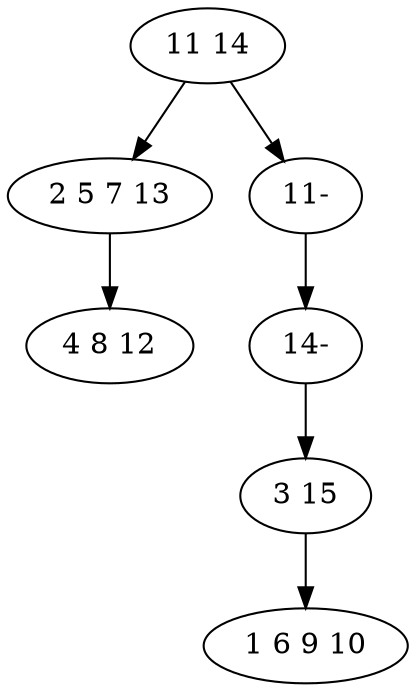 digraph true_tree {
	"0" -> "1"
	"0" -> "5"
	"1" -> "3"
	"2" -> "4"
	"5" -> "6"
	"6" -> "2"
	"0" [label="11 14"];
	"1" [label="2 5 7 13"];
	"2" [label="3 15"];
	"3" [label="4 8 12"];
	"4" [label="1 6 9 10"];
	"5" [label="11-"];
	"6" [label="14-"];
}
